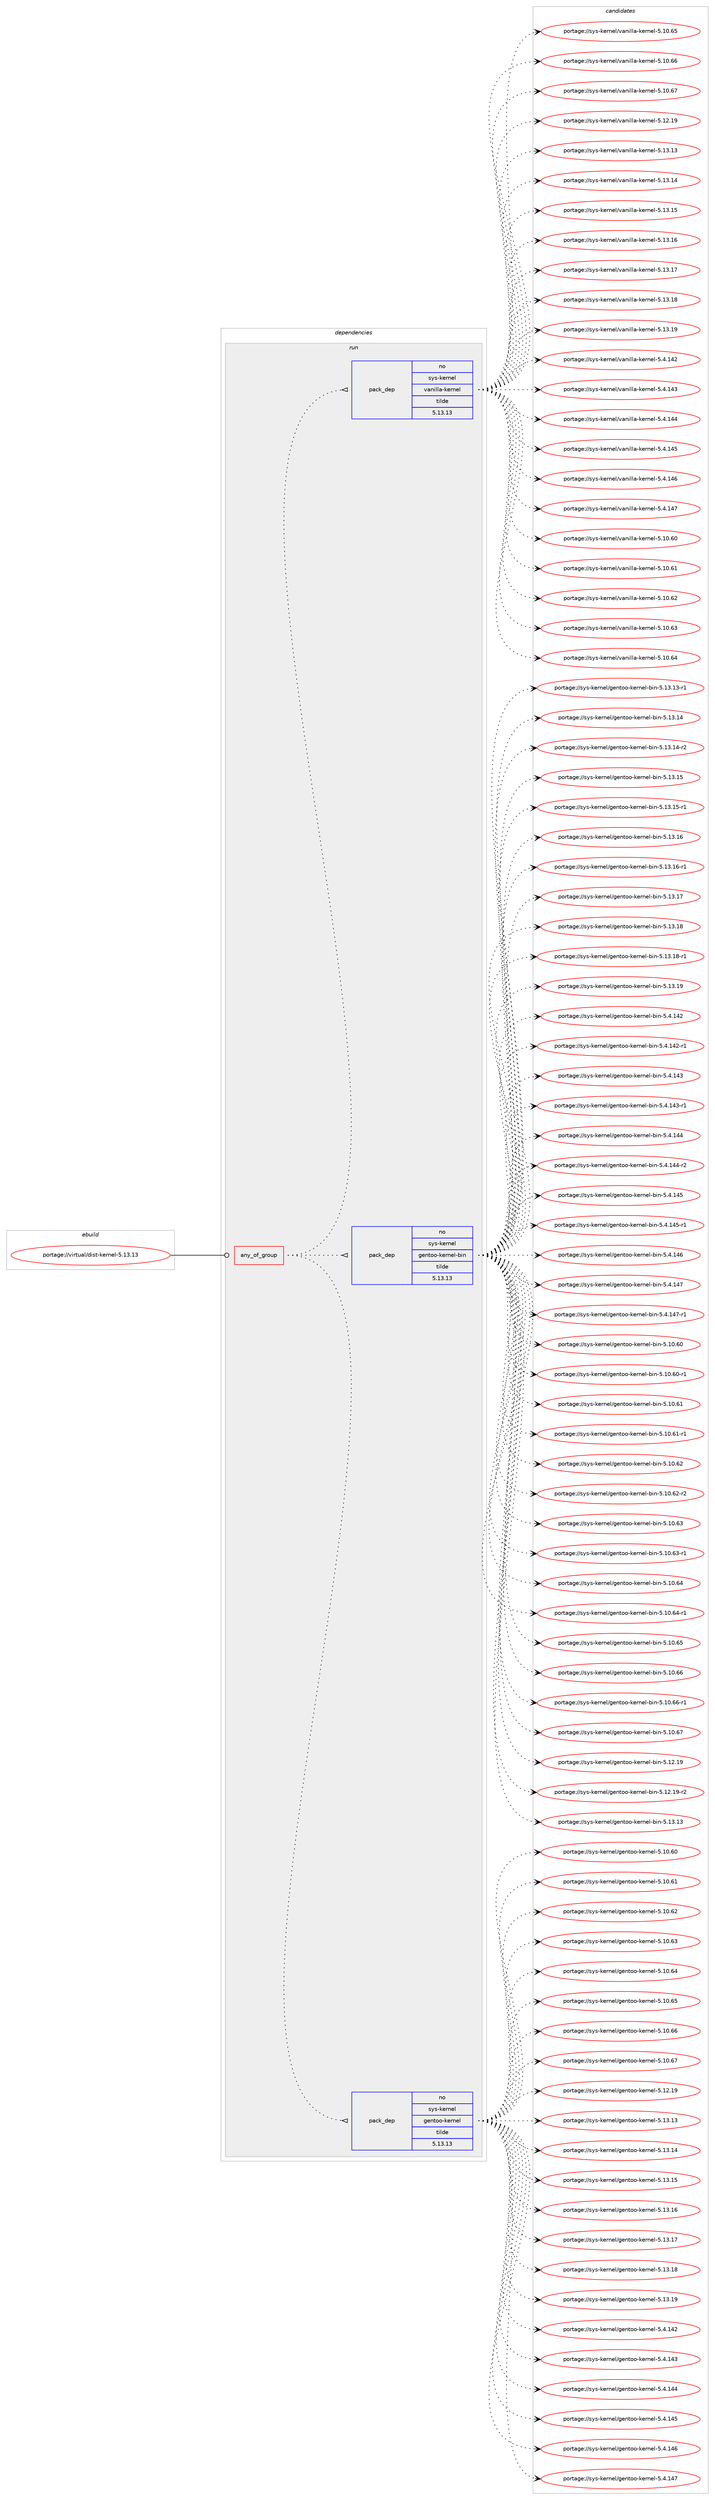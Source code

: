 digraph prolog {

# *************
# Graph options
# *************

newrank=true;
concentrate=true;
compound=true;
graph [rankdir=LR,fontname=Helvetica,fontsize=10,ranksep=1.5];#, ranksep=2.5, nodesep=0.2];
edge  [arrowhead=vee];
node  [fontname=Helvetica,fontsize=10];

# **********
# The ebuild
# **********

subgraph cluster_leftcol {
color=gray;
rank=same;
label=<<i>ebuild</i>>;
id [label="portage://virtual/dist-kernel-5.13.13", color=red, width=4, href="../virtual/dist-kernel-5.13.13.svg"];
}

# ****************
# The dependencies
# ****************

subgraph cluster_midcol {
color=gray;
label=<<i>dependencies</i>>;
subgraph cluster_compile {
fillcolor="#eeeeee";
style=filled;
label=<<i>compile</i>>;
}
subgraph cluster_compileandrun {
fillcolor="#eeeeee";
style=filled;
label=<<i>compile and run</i>>;
}
subgraph cluster_run {
fillcolor="#eeeeee";
style=filled;
label=<<i>run</i>>;
subgraph any13 {
dependency701 [label=<<TABLE BORDER="0" CELLBORDER="1" CELLSPACING="0" CELLPADDING="4"><TR><TD CELLPADDING="10">any_of_group</TD></TR></TABLE>>, shape=none, color=red];subgraph pack317 {
dependency702 [label=<<TABLE BORDER="0" CELLBORDER="1" CELLSPACING="0" CELLPADDING="4" WIDTH="220"><TR><TD ROWSPAN="6" CELLPADDING="30">pack_dep</TD></TR><TR><TD WIDTH="110">no</TD></TR><TR><TD>sys-kernel</TD></TR><TR><TD>gentoo-kernel</TD></TR><TR><TD>tilde</TD></TR><TR><TD>5.13.13</TD></TR></TABLE>>, shape=none, color=blue];
}
dependency701:e -> dependency702:w [weight=20,style="dotted",arrowhead="oinv"];
subgraph pack318 {
dependency703 [label=<<TABLE BORDER="0" CELLBORDER="1" CELLSPACING="0" CELLPADDING="4" WIDTH="220"><TR><TD ROWSPAN="6" CELLPADDING="30">pack_dep</TD></TR><TR><TD WIDTH="110">no</TD></TR><TR><TD>sys-kernel</TD></TR><TR><TD>gentoo-kernel-bin</TD></TR><TR><TD>tilde</TD></TR><TR><TD>5.13.13</TD></TR></TABLE>>, shape=none, color=blue];
}
dependency701:e -> dependency703:w [weight=20,style="dotted",arrowhead="oinv"];
subgraph pack319 {
dependency704 [label=<<TABLE BORDER="0" CELLBORDER="1" CELLSPACING="0" CELLPADDING="4" WIDTH="220"><TR><TD ROWSPAN="6" CELLPADDING="30">pack_dep</TD></TR><TR><TD WIDTH="110">no</TD></TR><TR><TD>sys-kernel</TD></TR><TR><TD>vanilla-kernel</TD></TR><TR><TD>tilde</TD></TR><TR><TD>5.13.13</TD></TR></TABLE>>, shape=none, color=blue];
}
dependency701:e -> dependency704:w [weight=20,style="dotted",arrowhead="oinv"];
}
id:e -> dependency701:w [weight=20,style="solid",arrowhead="odot"];
}
}

# **************
# The candidates
# **************

subgraph cluster_choices {
rank=same;
color=gray;
label=<<i>candidates</i>>;

subgraph choice317 {
color=black;
nodesep=1;
choice1151211154510710111411010110847103101110116111111451071011141101011084553464948465448 [label="portage://sys-kernel/gentoo-kernel-5.10.60", color=red, width=4,href="../sys-kernel/gentoo-kernel-5.10.60.svg"];
choice1151211154510710111411010110847103101110116111111451071011141101011084553464948465449 [label="portage://sys-kernel/gentoo-kernel-5.10.61", color=red, width=4,href="../sys-kernel/gentoo-kernel-5.10.61.svg"];
choice1151211154510710111411010110847103101110116111111451071011141101011084553464948465450 [label="portage://sys-kernel/gentoo-kernel-5.10.62", color=red, width=4,href="../sys-kernel/gentoo-kernel-5.10.62.svg"];
choice1151211154510710111411010110847103101110116111111451071011141101011084553464948465451 [label="portage://sys-kernel/gentoo-kernel-5.10.63", color=red, width=4,href="../sys-kernel/gentoo-kernel-5.10.63.svg"];
choice1151211154510710111411010110847103101110116111111451071011141101011084553464948465452 [label="portage://sys-kernel/gentoo-kernel-5.10.64", color=red, width=4,href="../sys-kernel/gentoo-kernel-5.10.64.svg"];
choice1151211154510710111411010110847103101110116111111451071011141101011084553464948465453 [label="portage://sys-kernel/gentoo-kernel-5.10.65", color=red, width=4,href="../sys-kernel/gentoo-kernel-5.10.65.svg"];
choice1151211154510710111411010110847103101110116111111451071011141101011084553464948465454 [label="portage://sys-kernel/gentoo-kernel-5.10.66", color=red, width=4,href="../sys-kernel/gentoo-kernel-5.10.66.svg"];
choice1151211154510710111411010110847103101110116111111451071011141101011084553464948465455 [label="portage://sys-kernel/gentoo-kernel-5.10.67", color=red, width=4,href="../sys-kernel/gentoo-kernel-5.10.67.svg"];
choice1151211154510710111411010110847103101110116111111451071011141101011084553464950464957 [label="portage://sys-kernel/gentoo-kernel-5.12.19", color=red, width=4,href="../sys-kernel/gentoo-kernel-5.12.19.svg"];
choice1151211154510710111411010110847103101110116111111451071011141101011084553464951464951 [label="portage://sys-kernel/gentoo-kernel-5.13.13", color=red, width=4,href="../sys-kernel/gentoo-kernel-5.13.13.svg"];
choice1151211154510710111411010110847103101110116111111451071011141101011084553464951464952 [label="portage://sys-kernel/gentoo-kernel-5.13.14", color=red, width=4,href="../sys-kernel/gentoo-kernel-5.13.14.svg"];
choice1151211154510710111411010110847103101110116111111451071011141101011084553464951464953 [label="portage://sys-kernel/gentoo-kernel-5.13.15", color=red, width=4,href="../sys-kernel/gentoo-kernel-5.13.15.svg"];
choice1151211154510710111411010110847103101110116111111451071011141101011084553464951464954 [label="portage://sys-kernel/gentoo-kernel-5.13.16", color=red, width=4,href="../sys-kernel/gentoo-kernel-5.13.16.svg"];
choice1151211154510710111411010110847103101110116111111451071011141101011084553464951464955 [label="portage://sys-kernel/gentoo-kernel-5.13.17", color=red, width=4,href="../sys-kernel/gentoo-kernel-5.13.17.svg"];
choice1151211154510710111411010110847103101110116111111451071011141101011084553464951464956 [label="portage://sys-kernel/gentoo-kernel-5.13.18", color=red, width=4,href="../sys-kernel/gentoo-kernel-5.13.18.svg"];
choice1151211154510710111411010110847103101110116111111451071011141101011084553464951464957 [label="portage://sys-kernel/gentoo-kernel-5.13.19", color=red, width=4,href="../sys-kernel/gentoo-kernel-5.13.19.svg"];
choice1151211154510710111411010110847103101110116111111451071011141101011084553465246495250 [label="portage://sys-kernel/gentoo-kernel-5.4.142", color=red, width=4,href="../sys-kernel/gentoo-kernel-5.4.142.svg"];
choice1151211154510710111411010110847103101110116111111451071011141101011084553465246495251 [label="portage://sys-kernel/gentoo-kernel-5.4.143", color=red, width=4,href="../sys-kernel/gentoo-kernel-5.4.143.svg"];
choice1151211154510710111411010110847103101110116111111451071011141101011084553465246495252 [label="portage://sys-kernel/gentoo-kernel-5.4.144", color=red, width=4,href="../sys-kernel/gentoo-kernel-5.4.144.svg"];
choice1151211154510710111411010110847103101110116111111451071011141101011084553465246495253 [label="portage://sys-kernel/gentoo-kernel-5.4.145", color=red, width=4,href="../sys-kernel/gentoo-kernel-5.4.145.svg"];
choice1151211154510710111411010110847103101110116111111451071011141101011084553465246495254 [label="portage://sys-kernel/gentoo-kernel-5.4.146", color=red, width=4,href="../sys-kernel/gentoo-kernel-5.4.146.svg"];
choice1151211154510710111411010110847103101110116111111451071011141101011084553465246495255 [label="portage://sys-kernel/gentoo-kernel-5.4.147", color=red, width=4,href="../sys-kernel/gentoo-kernel-5.4.147.svg"];
dependency702:e -> choice1151211154510710111411010110847103101110116111111451071011141101011084553464948465448:w [style=dotted,weight="100"];
dependency702:e -> choice1151211154510710111411010110847103101110116111111451071011141101011084553464948465449:w [style=dotted,weight="100"];
dependency702:e -> choice1151211154510710111411010110847103101110116111111451071011141101011084553464948465450:w [style=dotted,weight="100"];
dependency702:e -> choice1151211154510710111411010110847103101110116111111451071011141101011084553464948465451:w [style=dotted,weight="100"];
dependency702:e -> choice1151211154510710111411010110847103101110116111111451071011141101011084553464948465452:w [style=dotted,weight="100"];
dependency702:e -> choice1151211154510710111411010110847103101110116111111451071011141101011084553464948465453:w [style=dotted,weight="100"];
dependency702:e -> choice1151211154510710111411010110847103101110116111111451071011141101011084553464948465454:w [style=dotted,weight="100"];
dependency702:e -> choice1151211154510710111411010110847103101110116111111451071011141101011084553464948465455:w [style=dotted,weight="100"];
dependency702:e -> choice1151211154510710111411010110847103101110116111111451071011141101011084553464950464957:w [style=dotted,weight="100"];
dependency702:e -> choice1151211154510710111411010110847103101110116111111451071011141101011084553464951464951:w [style=dotted,weight="100"];
dependency702:e -> choice1151211154510710111411010110847103101110116111111451071011141101011084553464951464952:w [style=dotted,weight="100"];
dependency702:e -> choice1151211154510710111411010110847103101110116111111451071011141101011084553464951464953:w [style=dotted,weight="100"];
dependency702:e -> choice1151211154510710111411010110847103101110116111111451071011141101011084553464951464954:w [style=dotted,weight="100"];
dependency702:e -> choice1151211154510710111411010110847103101110116111111451071011141101011084553464951464955:w [style=dotted,weight="100"];
dependency702:e -> choice1151211154510710111411010110847103101110116111111451071011141101011084553464951464956:w [style=dotted,weight="100"];
dependency702:e -> choice1151211154510710111411010110847103101110116111111451071011141101011084553464951464957:w [style=dotted,weight="100"];
dependency702:e -> choice1151211154510710111411010110847103101110116111111451071011141101011084553465246495250:w [style=dotted,weight="100"];
dependency702:e -> choice1151211154510710111411010110847103101110116111111451071011141101011084553465246495251:w [style=dotted,weight="100"];
dependency702:e -> choice1151211154510710111411010110847103101110116111111451071011141101011084553465246495252:w [style=dotted,weight="100"];
dependency702:e -> choice1151211154510710111411010110847103101110116111111451071011141101011084553465246495253:w [style=dotted,weight="100"];
dependency702:e -> choice1151211154510710111411010110847103101110116111111451071011141101011084553465246495254:w [style=dotted,weight="100"];
dependency702:e -> choice1151211154510710111411010110847103101110116111111451071011141101011084553465246495255:w [style=dotted,weight="100"];
}
subgraph choice318 {
color=black;
nodesep=1;
choice11512111545107101114110101108471031011101161111114510710111411010110845981051104553464948465448 [label="portage://sys-kernel/gentoo-kernel-bin-5.10.60", color=red, width=4,href="../sys-kernel/gentoo-kernel-bin-5.10.60.svg"];
choice115121115451071011141101011084710310111011611111145107101114110101108459810511045534649484654484511449 [label="portage://sys-kernel/gentoo-kernel-bin-5.10.60-r1", color=red, width=4,href="../sys-kernel/gentoo-kernel-bin-5.10.60-r1.svg"];
choice11512111545107101114110101108471031011101161111114510710111411010110845981051104553464948465449 [label="portage://sys-kernel/gentoo-kernel-bin-5.10.61", color=red, width=4,href="../sys-kernel/gentoo-kernel-bin-5.10.61.svg"];
choice115121115451071011141101011084710310111011611111145107101114110101108459810511045534649484654494511449 [label="portage://sys-kernel/gentoo-kernel-bin-5.10.61-r1", color=red, width=4,href="../sys-kernel/gentoo-kernel-bin-5.10.61-r1.svg"];
choice11512111545107101114110101108471031011101161111114510710111411010110845981051104553464948465450 [label="portage://sys-kernel/gentoo-kernel-bin-5.10.62", color=red, width=4,href="../sys-kernel/gentoo-kernel-bin-5.10.62.svg"];
choice115121115451071011141101011084710310111011611111145107101114110101108459810511045534649484654504511450 [label="portage://sys-kernel/gentoo-kernel-bin-5.10.62-r2", color=red, width=4,href="../sys-kernel/gentoo-kernel-bin-5.10.62-r2.svg"];
choice11512111545107101114110101108471031011101161111114510710111411010110845981051104553464948465451 [label="portage://sys-kernel/gentoo-kernel-bin-5.10.63", color=red, width=4,href="../sys-kernel/gentoo-kernel-bin-5.10.63.svg"];
choice115121115451071011141101011084710310111011611111145107101114110101108459810511045534649484654514511449 [label="portage://sys-kernel/gentoo-kernel-bin-5.10.63-r1", color=red, width=4,href="../sys-kernel/gentoo-kernel-bin-5.10.63-r1.svg"];
choice11512111545107101114110101108471031011101161111114510710111411010110845981051104553464948465452 [label="portage://sys-kernel/gentoo-kernel-bin-5.10.64", color=red, width=4,href="../sys-kernel/gentoo-kernel-bin-5.10.64.svg"];
choice115121115451071011141101011084710310111011611111145107101114110101108459810511045534649484654524511449 [label="portage://sys-kernel/gentoo-kernel-bin-5.10.64-r1", color=red, width=4,href="../sys-kernel/gentoo-kernel-bin-5.10.64-r1.svg"];
choice11512111545107101114110101108471031011101161111114510710111411010110845981051104553464948465453 [label="portage://sys-kernel/gentoo-kernel-bin-5.10.65", color=red, width=4,href="../sys-kernel/gentoo-kernel-bin-5.10.65.svg"];
choice11512111545107101114110101108471031011101161111114510710111411010110845981051104553464948465454 [label="portage://sys-kernel/gentoo-kernel-bin-5.10.66", color=red, width=4,href="../sys-kernel/gentoo-kernel-bin-5.10.66.svg"];
choice115121115451071011141101011084710310111011611111145107101114110101108459810511045534649484654544511449 [label="portage://sys-kernel/gentoo-kernel-bin-5.10.66-r1", color=red, width=4,href="../sys-kernel/gentoo-kernel-bin-5.10.66-r1.svg"];
choice11512111545107101114110101108471031011101161111114510710111411010110845981051104553464948465455 [label="portage://sys-kernel/gentoo-kernel-bin-5.10.67", color=red, width=4,href="../sys-kernel/gentoo-kernel-bin-5.10.67.svg"];
choice11512111545107101114110101108471031011101161111114510710111411010110845981051104553464950464957 [label="portage://sys-kernel/gentoo-kernel-bin-5.12.19", color=red, width=4,href="../sys-kernel/gentoo-kernel-bin-5.12.19.svg"];
choice115121115451071011141101011084710310111011611111145107101114110101108459810511045534649504649574511450 [label="portage://sys-kernel/gentoo-kernel-bin-5.12.19-r2", color=red, width=4,href="../sys-kernel/gentoo-kernel-bin-5.12.19-r2.svg"];
choice11512111545107101114110101108471031011101161111114510710111411010110845981051104553464951464951 [label="portage://sys-kernel/gentoo-kernel-bin-5.13.13", color=red, width=4,href="../sys-kernel/gentoo-kernel-bin-5.13.13.svg"];
choice115121115451071011141101011084710310111011611111145107101114110101108459810511045534649514649514511449 [label="portage://sys-kernel/gentoo-kernel-bin-5.13.13-r1", color=red, width=4,href="../sys-kernel/gentoo-kernel-bin-5.13.13-r1.svg"];
choice11512111545107101114110101108471031011101161111114510710111411010110845981051104553464951464952 [label="portage://sys-kernel/gentoo-kernel-bin-5.13.14", color=red, width=4,href="../sys-kernel/gentoo-kernel-bin-5.13.14.svg"];
choice115121115451071011141101011084710310111011611111145107101114110101108459810511045534649514649524511450 [label="portage://sys-kernel/gentoo-kernel-bin-5.13.14-r2", color=red, width=4,href="../sys-kernel/gentoo-kernel-bin-5.13.14-r2.svg"];
choice11512111545107101114110101108471031011101161111114510710111411010110845981051104553464951464953 [label="portage://sys-kernel/gentoo-kernel-bin-5.13.15", color=red, width=4,href="../sys-kernel/gentoo-kernel-bin-5.13.15.svg"];
choice115121115451071011141101011084710310111011611111145107101114110101108459810511045534649514649534511449 [label="portage://sys-kernel/gentoo-kernel-bin-5.13.15-r1", color=red, width=4,href="../sys-kernel/gentoo-kernel-bin-5.13.15-r1.svg"];
choice11512111545107101114110101108471031011101161111114510710111411010110845981051104553464951464954 [label="portage://sys-kernel/gentoo-kernel-bin-5.13.16", color=red, width=4,href="../sys-kernel/gentoo-kernel-bin-5.13.16.svg"];
choice115121115451071011141101011084710310111011611111145107101114110101108459810511045534649514649544511449 [label="portage://sys-kernel/gentoo-kernel-bin-5.13.16-r1", color=red, width=4,href="../sys-kernel/gentoo-kernel-bin-5.13.16-r1.svg"];
choice11512111545107101114110101108471031011101161111114510710111411010110845981051104553464951464955 [label="portage://sys-kernel/gentoo-kernel-bin-5.13.17", color=red, width=4,href="../sys-kernel/gentoo-kernel-bin-5.13.17.svg"];
choice11512111545107101114110101108471031011101161111114510710111411010110845981051104553464951464956 [label="portage://sys-kernel/gentoo-kernel-bin-5.13.18", color=red, width=4,href="../sys-kernel/gentoo-kernel-bin-5.13.18.svg"];
choice115121115451071011141101011084710310111011611111145107101114110101108459810511045534649514649564511449 [label="portage://sys-kernel/gentoo-kernel-bin-5.13.18-r1", color=red, width=4,href="../sys-kernel/gentoo-kernel-bin-5.13.18-r1.svg"];
choice11512111545107101114110101108471031011101161111114510710111411010110845981051104553464951464957 [label="portage://sys-kernel/gentoo-kernel-bin-5.13.19", color=red, width=4,href="../sys-kernel/gentoo-kernel-bin-5.13.19.svg"];
choice11512111545107101114110101108471031011101161111114510710111411010110845981051104553465246495250 [label="portage://sys-kernel/gentoo-kernel-bin-5.4.142", color=red, width=4,href="../sys-kernel/gentoo-kernel-bin-5.4.142.svg"];
choice115121115451071011141101011084710310111011611111145107101114110101108459810511045534652464952504511449 [label="portage://sys-kernel/gentoo-kernel-bin-5.4.142-r1", color=red, width=4,href="../sys-kernel/gentoo-kernel-bin-5.4.142-r1.svg"];
choice11512111545107101114110101108471031011101161111114510710111411010110845981051104553465246495251 [label="portage://sys-kernel/gentoo-kernel-bin-5.4.143", color=red, width=4,href="../sys-kernel/gentoo-kernel-bin-5.4.143.svg"];
choice115121115451071011141101011084710310111011611111145107101114110101108459810511045534652464952514511449 [label="portage://sys-kernel/gentoo-kernel-bin-5.4.143-r1", color=red, width=4,href="../sys-kernel/gentoo-kernel-bin-5.4.143-r1.svg"];
choice11512111545107101114110101108471031011101161111114510710111411010110845981051104553465246495252 [label="portage://sys-kernel/gentoo-kernel-bin-5.4.144", color=red, width=4,href="../sys-kernel/gentoo-kernel-bin-5.4.144.svg"];
choice115121115451071011141101011084710310111011611111145107101114110101108459810511045534652464952524511450 [label="portage://sys-kernel/gentoo-kernel-bin-5.4.144-r2", color=red, width=4,href="../sys-kernel/gentoo-kernel-bin-5.4.144-r2.svg"];
choice11512111545107101114110101108471031011101161111114510710111411010110845981051104553465246495253 [label="portage://sys-kernel/gentoo-kernel-bin-5.4.145", color=red, width=4,href="../sys-kernel/gentoo-kernel-bin-5.4.145.svg"];
choice115121115451071011141101011084710310111011611111145107101114110101108459810511045534652464952534511449 [label="portage://sys-kernel/gentoo-kernel-bin-5.4.145-r1", color=red, width=4,href="../sys-kernel/gentoo-kernel-bin-5.4.145-r1.svg"];
choice11512111545107101114110101108471031011101161111114510710111411010110845981051104553465246495254 [label="portage://sys-kernel/gentoo-kernel-bin-5.4.146", color=red, width=4,href="../sys-kernel/gentoo-kernel-bin-5.4.146.svg"];
choice11512111545107101114110101108471031011101161111114510710111411010110845981051104553465246495255 [label="portage://sys-kernel/gentoo-kernel-bin-5.4.147", color=red, width=4,href="../sys-kernel/gentoo-kernel-bin-5.4.147.svg"];
choice115121115451071011141101011084710310111011611111145107101114110101108459810511045534652464952554511449 [label="portage://sys-kernel/gentoo-kernel-bin-5.4.147-r1", color=red, width=4,href="../sys-kernel/gentoo-kernel-bin-5.4.147-r1.svg"];
dependency703:e -> choice11512111545107101114110101108471031011101161111114510710111411010110845981051104553464948465448:w [style=dotted,weight="100"];
dependency703:e -> choice115121115451071011141101011084710310111011611111145107101114110101108459810511045534649484654484511449:w [style=dotted,weight="100"];
dependency703:e -> choice11512111545107101114110101108471031011101161111114510710111411010110845981051104553464948465449:w [style=dotted,weight="100"];
dependency703:e -> choice115121115451071011141101011084710310111011611111145107101114110101108459810511045534649484654494511449:w [style=dotted,weight="100"];
dependency703:e -> choice11512111545107101114110101108471031011101161111114510710111411010110845981051104553464948465450:w [style=dotted,weight="100"];
dependency703:e -> choice115121115451071011141101011084710310111011611111145107101114110101108459810511045534649484654504511450:w [style=dotted,weight="100"];
dependency703:e -> choice11512111545107101114110101108471031011101161111114510710111411010110845981051104553464948465451:w [style=dotted,weight="100"];
dependency703:e -> choice115121115451071011141101011084710310111011611111145107101114110101108459810511045534649484654514511449:w [style=dotted,weight="100"];
dependency703:e -> choice11512111545107101114110101108471031011101161111114510710111411010110845981051104553464948465452:w [style=dotted,weight="100"];
dependency703:e -> choice115121115451071011141101011084710310111011611111145107101114110101108459810511045534649484654524511449:w [style=dotted,weight="100"];
dependency703:e -> choice11512111545107101114110101108471031011101161111114510710111411010110845981051104553464948465453:w [style=dotted,weight="100"];
dependency703:e -> choice11512111545107101114110101108471031011101161111114510710111411010110845981051104553464948465454:w [style=dotted,weight="100"];
dependency703:e -> choice115121115451071011141101011084710310111011611111145107101114110101108459810511045534649484654544511449:w [style=dotted,weight="100"];
dependency703:e -> choice11512111545107101114110101108471031011101161111114510710111411010110845981051104553464948465455:w [style=dotted,weight="100"];
dependency703:e -> choice11512111545107101114110101108471031011101161111114510710111411010110845981051104553464950464957:w [style=dotted,weight="100"];
dependency703:e -> choice115121115451071011141101011084710310111011611111145107101114110101108459810511045534649504649574511450:w [style=dotted,weight="100"];
dependency703:e -> choice11512111545107101114110101108471031011101161111114510710111411010110845981051104553464951464951:w [style=dotted,weight="100"];
dependency703:e -> choice115121115451071011141101011084710310111011611111145107101114110101108459810511045534649514649514511449:w [style=dotted,weight="100"];
dependency703:e -> choice11512111545107101114110101108471031011101161111114510710111411010110845981051104553464951464952:w [style=dotted,weight="100"];
dependency703:e -> choice115121115451071011141101011084710310111011611111145107101114110101108459810511045534649514649524511450:w [style=dotted,weight="100"];
dependency703:e -> choice11512111545107101114110101108471031011101161111114510710111411010110845981051104553464951464953:w [style=dotted,weight="100"];
dependency703:e -> choice115121115451071011141101011084710310111011611111145107101114110101108459810511045534649514649534511449:w [style=dotted,weight="100"];
dependency703:e -> choice11512111545107101114110101108471031011101161111114510710111411010110845981051104553464951464954:w [style=dotted,weight="100"];
dependency703:e -> choice115121115451071011141101011084710310111011611111145107101114110101108459810511045534649514649544511449:w [style=dotted,weight="100"];
dependency703:e -> choice11512111545107101114110101108471031011101161111114510710111411010110845981051104553464951464955:w [style=dotted,weight="100"];
dependency703:e -> choice11512111545107101114110101108471031011101161111114510710111411010110845981051104553464951464956:w [style=dotted,weight="100"];
dependency703:e -> choice115121115451071011141101011084710310111011611111145107101114110101108459810511045534649514649564511449:w [style=dotted,weight="100"];
dependency703:e -> choice11512111545107101114110101108471031011101161111114510710111411010110845981051104553464951464957:w [style=dotted,weight="100"];
dependency703:e -> choice11512111545107101114110101108471031011101161111114510710111411010110845981051104553465246495250:w [style=dotted,weight="100"];
dependency703:e -> choice115121115451071011141101011084710310111011611111145107101114110101108459810511045534652464952504511449:w [style=dotted,weight="100"];
dependency703:e -> choice11512111545107101114110101108471031011101161111114510710111411010110845981051104553465246495251:w [style=dotted,weight="100"];
dependency703:e -> choice115121115451071011141101011084710310111011611111145107101114110101108459810511045534652464952514511449:w [style=dotted,weight="100"];
dependency703:e -> choice11512111545107101114110101108471031011101161111114510710111411010110845981051104553465246495252:w [style=dotted,weight="100"];
dependency703:e -> choice115121115451071011141101011084710310111011611111145107101114110101108459810511045534652464952524511450:w [style=dotted,weight="100"];
dependency703:e -> choice11512111545107101114110101108471031011101161111114510710111411010110845981051104553465246495253:w [style=dotted,weight="100"];
dependency703:e -> choice115121115451071011141101011084710310111011611111145107101114110101108459810511045534652464952534511449:w [style=dotted,weight="100"];
dependency703:e -> choice11512111545107101114110101108471031011101161111114510710111411010110845981051104553465246495254:w [style=dotted,weight="100"];
dependency703:e -> choice11512111545107101114110101108471031011101161111114510710111411010110845981051104553465246495255:w [style=dotted,weight="100"];
dependency703:e -> choice115121115451071011141101011084710310111011611111145107101114110101108459810511045534652464952554511449:w [style=dotted,weight="100"];
}
subgraph choice319 {
color=black;
nodesep=1;
choice11512111545107101114110101108471189711010510810897451071011141101011084553464948465448 [label="portage://sys-kernel/vanilla-kernel-5.10.60", color=red, width=4,href="../sys-kernel/vanilla-kernel-5.10.60.svg"];
choice11512111545107101114110101108471189711010510810897451071011141101011084553464948465449 [label="portage://sys-kernel/vanilla-kernel-5.10.61", color=red, width=4,href="../sys-kernel/vanilla-kernel-5.10.61.svg"];
choice11512111545107101114110101108471189711010510810897451071011141101011084553464948465450 [label="portage://sys-kernel/vanilla-kernel-5.10.62", color=red, width=4,href="../sys-kernel/vanilla-kernel-5.10.62.svg"];
choice11512111545107101114110101108471189711010510810897451071011141101011084553464948465451 [label="portage://sys-kernel/vanilla-kernel-5.10.63", color=red, width=4,href="../sys-kernel/vanilla-kernel-5.10.63.svg"];
choice11512111545107101114110101108471189711010510810897451071011141101011084553464948465452 [label="portage://sys-kernel/vanilla-kernel-5.10.64", color=red, width=4,href="../sys-kernel/vanilla-kernel-5.10.64.svg"];
choice11512111545107101114110101108471189711010510810897451071011141101011084553464948465453 [label="portage://sys-kernel/vanilla-kernel-5.10.65", color=red, width=4,href="../sys-kernel/vanilla-kernel-5.10.65.svg"];
choice11512111545107101114110101108471189711010510810897451071011141101011084553464948465454 [label="portage://sys-kernel/vanilla-kernel-5.10.66", color=red, width=4,href="../sys-kernel/vanilla-kernel-5.10.66.svg"];
choice11512111545107101114110101108471189711010510810897451071011141101011084553464948465455 [label="portage://sys-kernel/vanilla-kernel-5.10.67", color=red, width=4,href="../sys-kernel/vanilla-kernel-5.10.67.svg"];
choice11512111545107101114110101108471189711010510810897451071011141101011084553464950464957 [label="portage://sys-kernel/vanilla-kernel-5.12.19", color=red, width=4,href="../sys-kernel/vanilla-kernel-5.12.19.svg"];
choice11512111545107101114110101108471189711010510810897451071011141101011084553464951464951 [label="portage://sys-kernel/vanilla-kernel-5.13.13", color=red, width=4,href="../sys-kernel/vanilla-kernel-5.13.13.svg"];
choice11512111545107101114110101108471189711010510810897451071011141101011084553464951464952 [label="portage://sys-kernel/vanilla-kernel-5.13.14", color=red, width=4,href="../sys-kernel/vanilla-kernel-5.13.14.svg"];
choice11512111545107101114110101108471189711010510810897451071011141101011084553464951464953 [label="portage://sys-kernel/vanilla-kernel-5.13.15", color=red, width=4,href="../sys-kernel/vanilla-kernel-5.13.15.svg"];
choice11512111545107101114110101108471189711010510810897451071011141101011084553464951464954 [label="portage://sys-kernel/vanilla-kernel-5.13.16", color=red, width=4,href="../sys-kernel/vanilla-kernel-5.13.16.svg"];
choice11512111545107101114110101108471189711010510810897451071011141101011084553464951464955 [label="portage://sys-kernel/vanilla-kernel-5.13.17", color=red, width=4,href="../sys-kernel/vanilla-kernel-5.13.17.svg"];
choice11512111545107101114110101108471189711010510810897451071011141101011084553464951464956 [label="portage://sys-kernel/vanilla-kernel-5.13.18", color=red, width=4,href="../sys-kernel/vanilla-kernel-5.13.18.svg"];
choice11512111545107101114110101108471189711010510810897451071011141101011084553464951464957 [label="portage://sys-kernel/vanilla-kernel-5.13.19", color=red, width=4,href="../sys-kernel/vanilla-kernel-5.13.19.svg"];
choice11512111545107101114110101108471189711010510810897451071011141101011084553465246495250 [label="portage://sys-kernel/vanilla-kernel-5.4.142", color=red, width=4,href="../sys-kernel/vanilla-kernel-5.4.142.svg"];
choice11512111545107101114110101108471189711010510810897451071011141101011084553465246495251 [label="portage://sys-kernel/vanilla-kernel-5.4.143", color=red, width=4,href="../sys-kernel/vanilla-kernel-5.4.143.svg"];
choice11512111545107101114110101108471189711010510810897451071011141101011084553465246495252 [label="portage://sys-kernel/vanilla-kernel-5.4.144", color=red, width=4,href="../sys-kernel/vanilla-kernel-5.4.144.svg"];
choice11512111545107101114110101108471189711010510810897451071011141101011084553465246495253 [label="portage://sys-kernel/vanilla-kernel-5.4.145", color=red, width=4,href="../sys-kernel/vanilla-kernel-5.4.145.svg"];
choice11512111545107101114110101108471189711010510810897451071011141101011084553465246495254 [label="portage://sys-kernel/vanilla-kernel-5.4.146", color=red, width=4,href="../sys-kernel/vanilla-kernel-5.4.146.svg"];
choice11512111545107101114110101108471189711010510810897451071011141101011084553465246495255 [label="portage://sys-kernel/vanilla-kernel-5.4.147", color=red, width=4,href="../sys-kernel/vanilla-kernel-5.4.147.svg"];
dependency704:e -> choice11512111545107101114110101108471189711010510810897451071011141101011084553464948465448:w [style=dotted,weight="100"];
dependency704:e -> choice11512111545107101114110101108471189711010510810897451071011141101011084553464948465449:w [style=dotted,weight="100"];
dependency704:e -> choice11512111545107101114110101108471189711010510810897451071011141101011084553464948465450:w [style=dotted,weight="100"];
dependency704:e -> choice11512111545107101114110101108471189711010510810897451071011141101011084553464948465451:w [style=dotted,weight="100"];
dependency704:e -> choice11512111545107101114110101108471189711010510810897451071011141101011084553464948465452:w [style=dotted,weight="100"];
dependency704:e -> choice11512111545107101114110101108471189711010510810897451071011141101011084553464948465453:w [style=dotted,weight="100"];
dependency704:e -> choice11512111545107101114110101108471189711010510810897451071011141101011084553464948465454:w [style=dotted,weight="100"];
dependency704:e -> choice11512111545107101114110101108471189711010510810897451071011141101011084553464948465455:w [style=dotted,weight="100"];
dependency704:e -> choice11512111545107101114110101108471189711010510810897451071011141101011084553464950464957:w [style=dotted,weight="100"];
dependency704:e -> choice11512111545107101114110101108471189711010510810897451071011141101011084553464951464951:w [style=dotted,weight="100"];
dependency704:e -> choice11512111545107101114110101108471189711010510810897451071011141101011084553464951464952:w [style=dotted,weight="100"];
dependency704:e -> choice11512111545107101114110101108471189711010510810897451071011141101011084553464951464953:w [style=dotted,weight="100"];
dependency704:e -> choice11512111545107101114110101108471189711010510810897451071011141101011084553464951464954:w [style=dotted,weight="100"];
dependency704:e -> choice11512111545107101114110101108471189711010510810897451071011141101011084553464951464955:w [style=dotted,weight="100"];
dependency704:e -> choice11512111545107101114110101108471189711010510810897451071011141101011084553464951464956:w [style=dotted,weight="100"];
dependency704:e -> choice11512111545107101114110101108471189711010510810897451071011141101011084553464951464957:w [style=dotted,weight="100"];
dependency704:e -> choice11512111545107101114110101108471189711010510810897451071011141101011084553465246495250:w [style=dotted,weight="100"];
dependency704:e -> choice11512111545107101114110101108471189711010510810897451071011141101011084553465246495251:w [style=dotted,weight="100"];
dependency704:e -> choice11512111545107101114110101108471189711010510810897451071011141101011084553465246495252:w [style=dotted,weight="100"];
dependency704:e -> choice11512111545107101114110101108471189711010510810897451071011141101011084553465246495253:w [style=dotted,weight="100"];
dependency704:e -> choice11512111545107101114110101108471189711010510810897451071011141101011084553465246495254:w [style=dotted,weight="100"];
dependency704:e -> choice11512111545107101114110101108471189711010510810897451071011141101011084553465246495255:w [style=dotted,weight="100"];
}
}

}
